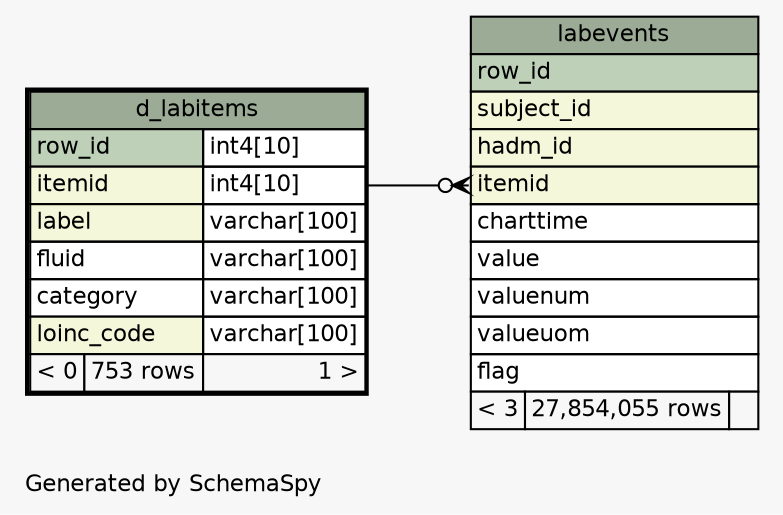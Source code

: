 // dot 2.38.0 on Linux 4.4.0-92-generic
// SchemaSpy rev 590
digraph "oneDegreeRelationshipsDiagram" {
  graph [
    rankdir="RL"
    bgcolor="#f7f7f7"
    label="\nGenerated by SchemaSpy"
    labeljust="l"
    nodesep="0.18"
    ranksep="0.46"
    fontname="Helvetica"
    fontsize="11"
  ];
  node [
    fontname="Helvetica"
    fontsize="11"
    shape="plaintext"
  ];
  edge [
    arrowsize="0.8"
  ];
  "labevents":"itemid":w -> "d_labitems":"itemid.type":e [arrowhead=none dir=back arrowtail=crowodot];
  "d_labitems" [
    label=<
    <TABLE BORDER="2" CELLBORDER="1" CELLSPACING="0" BGCOLOR="#ffffff">
      <TR><TD COLSPAN="3" BGCOLOR="#9bab96" ALIGN="CENTER">d_labitems</TD></TR>
      <TR><TD PORT="row_id" COLSPAN="2" BGCOLOR="#bed1b8" ALIGN="LEFT">row_id</TD><TD PORT="row_id.type" ALIGN="LEFT">int4[10]</TD></TR>
      <TR><TD PORT="itemid" COLSPAN="2" BGCOLOR="#f4f7da" ALIGN="LEFT">itemid</TD><TD PORT="itemid.type" ALIGN="LEFT">int4[10]</TD></TR>
      <TR><TD PORT="label" COLSPAN="2" BGCOLOR="#f4f7da" ALIGN="LEFT">label</TD><TD PORT="label.type" ALIGN="LEFT">varchar[100]</TD></TR>
      <TR><TD PORT="fluid" COLSPAN="2" ALIGN="LEFT">fluid</TD><TD PORT="fluid.type" ALIGN="LEFT">varchar[100]</TD></TR>
      <TR><TD PORT="category" COLSPAN="2" ALIGN="LEFT">category</TD><TD PORT="category.type" ALIGN="LEFT">varchar[100]</TD></TR>
      <TR><TD PORT="loinc_code" COLSPAN="2" BGCOLOR="#f4f7da" ALIGN="LEFT">loinc_code</TD><TD PORT="loinc_code.type" ALIGN="LEFT">varchar[100]</TD></TR>
      <TR><TD ALIGN="LEFT" BGCOLOR="#f7f7f7">&lt; 0</TD><TD ALIGN="RIGHT" BGCOLOR="#f7f7f7">753 rows</TD><TD ALIGN="RIGHT" BGCOLOR="#f7f7f7">1 &gt;</TD></TR>
    </TABLE>>
    URL="d_labitems.html"
    tooltip="d_labitems"
  ];
  "labevents" [
    label=<
    <TABLE BORDER="0" CELLBORDER="1" CELLSPACING="0" BGCOLOR="#ffffff">
      <TR><TD COLSPAN="3" BGCOLOR="#9bab96" ALIGN="CENTER">labevents</TD></TR>
      <TR><TD PORT="row_id" COLSPAN="3" BGCOLOR="#bed1b8" ALIGN="LEFT">row_id</TD></TR>
      <TR><TD PORT="subject_id" COLSPAN="3" BGCOLOR="#f4f7da" ALIGN="LEFT">subject_id</TD></TR>
      <TR><TD PORT="hadm_id" COLSPAN="3" BGCOLOR="#f4f7da" ALIGN="LEFT">hadm_id</TD></TR>
      <TR><TD PORT="itemid" COLSPAN="3" BGCOLOR="#f4f7da" ALIGN="LEFT">itemid</TD></TR>
      <TR><TD PORT="charttime" COLSPAN="3" ALIGN="LEFT">charttime</TD></TR>
      <TR><TD PORT="value" COLSPAN="3" ALIGN="LEFT">value</TD></TR>
      <TR><TD PORT="valuenum" COLSPAN="3" ALIGN="LEFT">valuenum</TD></TR>
      <TR><TD PORT="valueuom" COLSPAN="3" ALIGN="LEFT">valueuom</TD></TR>
      <TR><TD PORT="flag" COLSPAN="3" ALIGN="LEFT">flag</TD></TR>
      <TR><TD ALIGN="LEFT" BGCOLOR="#f7f7f7">&lt; 3</TD><TD ALIGN="RIGHT" BGCOLOR="#f7f7f7">27,854,055 rows</TD><TD ALIGN="RIGHT" BGCOLOR="#f7f7f7">  </TD></TR>
    </TABLE>>
    URL="labevents.html"
    tooltip="labevents"
  ];
}
